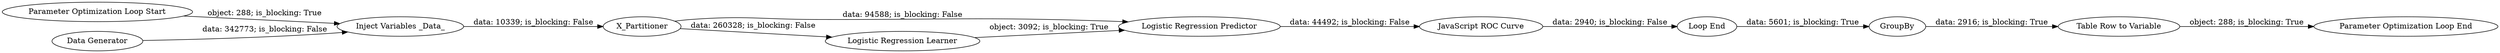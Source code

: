 digraph {
	"-2145822448392349190_324" [label="Parameter Optimization Loop Start"]
	"-2145822448392349190_337" [label="Table Row to Variable"]
	"-2145822448392349190_334" [label="Logistic Regression Predictor"]
	"-2145822448392349190_332" [label="Data Generator"]
	"-2145822448392349190_338" [label=X_Partitioner]
	"-2145822448392349190_335" [label="JavaScript ROC Curve"]
	"-2145822448392349190_341" [label="Loop End"]
	"-2145822448392349190_340" [label="Inject Variables _Data_"]
	"-2145822448392349190_327" [label="Logistic Regression Learner"]
	"-2145822448392349190_342" [label=GroupBy]
	"-2145822448392349190_325" [label="Parameter Optimization Loop End"]
	"-2145822448392349190_338" -> "-2145822448392349190_334" [label="data: 94588; is_blocking: False"]
	"-2145822448392349190_327" -> "-2145822448392349190_334" [label="object: 3092; is_blocking: True"]
	"-2145822448392349190_337" -> "-2145822448392349190_325" [label="object: 288; is_blocking: True"]
	"-2145822448392349190_324" -> "-2145822448392349190_340" [label="object: 288; is_blocking: True"]
	"-2145822448392349190_341" -> "-2145822448392349190_342" [label="data: 5601; is_blocking: True"]
	"-2145822448392349190_340" -> "-2145822448392349190_338" [label="data: 10339; is_blocking: False"]
	"-2145822448392349190_338" -> "-2145822448392349190_327" [label="data: 260328; is_blocking: False"]
	"-2145822448392349190_342" -> "-2145822448392349190_337" [label="data: 2916; is_blocking: True"]
	"-2145822448392349190_335" -> "-2145822448392349190_341" [label="data: 2940; is_blocking: False"]
	"-2145822448392349190_332" -> "-2145822448392349190_340" [label="data: 342773; is_blocking: False"]
	"-2145822448392349190_334" -> "-2145822448392349190_335" [label="data: 44492; is_blocking: False"]
	rankdir=LR
}
